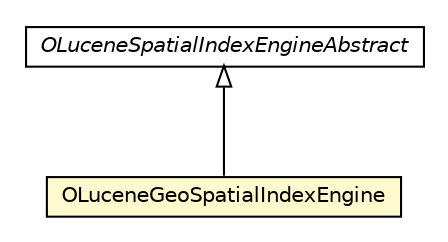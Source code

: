 #!/usr/local/bin/dot
#
# Class diagram 
# Generated by UMLGraph version R5_6-24-gf6e263 (http://www.umlgraph.org/)
#

digraph G {
	edge [fontname="Helvetica",fontsize=10,labelfontname="Helvetica",labelfontsize=10];
	node [fontname="Helvetica",fontsize=10,shape=plaintext];
	nodesep=0.25;
	ranksep=0.5;
	// com.orientechnologies.spatial.engine.OLuceneGeoSpatialIndexEngine
	c4337779 [label=<<table title="com.orientechnologies.spatial.engine.OLuceneGeoSpatialIndexEngine" border="0" cellborder="1" cellspacing="0" cellpadding="2" port="p" bgcolor="lemonChiffon" href="./OLuceneGeoSpatialIndexEngine.html">
		<tr><td><table border="0" cellspacing="0" cellpadding="1">
<tr><td align="center" balign="center"> OLuceneGeoSpatialIndexEngine </td></tr>
		</table></td></tr>
		</table>>, URL="./OLuceneGeoSpatialIndexEngine.html", fontname="Helvetica", fontcolor="black", fontsize=10.0];
	// com.orientechnologies.spatial.engine.OLuceneSpatialIndexEngineAbstract
	c4337780 [label=<<table title="com.orientechnologies.spatial.engine.OLuceneSpatialIndexEngineAbstract" border="0" cellborder="1" cellspacing="0" cellpadding="2" port="p" href="./OLuceneSpatialIndexEngineAbstract.html">
		<tr><td><table border="0" cellspacing="0" cellpadding="1">
<tr><td align="center" balign="center"><font face="Helvetica-Oblique"> OLuceneSpatialIndexEngineAbstract </font></td></tr>
		</table></td></tr>
		</table>>, URL="./OLuceneSpatialIndexEngineAbstract.html", fontname="Helvetica", fontcolor="black", fontsize=10.0];
	//com.orientechnologies.spatial.engine.OLuceneGeoSpatialIndexEngine extends com.orientechnologies.spatial.engine.OLuceneSpatialIndexEngineAbstract
	c4337780:p -> c4337779:p [dir=back,arrowtail=empty];
}

